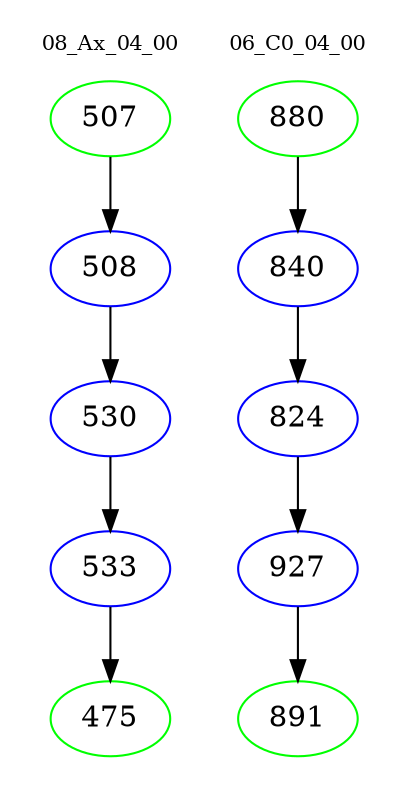 digraph{
subgraph cluster_0 {
color = white
label = "08_Ax_04_00";
fontsize=10;
T0_507 [label="507", color="green"]
T0_507 -> T0_508 [color="black"]
T0_508 [label="508", color="blue"]
T0_508 -> T0_530 [color="black"]
T0_530 [label="530", color="blue"]
T0_530 -> T0_533 [color="black"]
T0_533 [label="533", color="blue"]
T0_533 -> T0_475 [color="black"]
T0_475 [label="475", color="green"]
}
subgraph cluster_1 {
color = white
label = "06_C0_04_00";
fontsize=10;
T1_880 [label="880", color="green"]
T1_880 -> T1_840 [color="black"]
T1_840 [label="840", color="blue"]
T1_840 -> T1_824 [color="black"]
T1_824 [label="824", color="blue"]
T1_824 -> T1_927 [color="black"]
T1_927 [label="927", color="blue"]
T1_927 -> T1_891 [color="black"]
T1_891 [label="891", color="green"]
}
}
